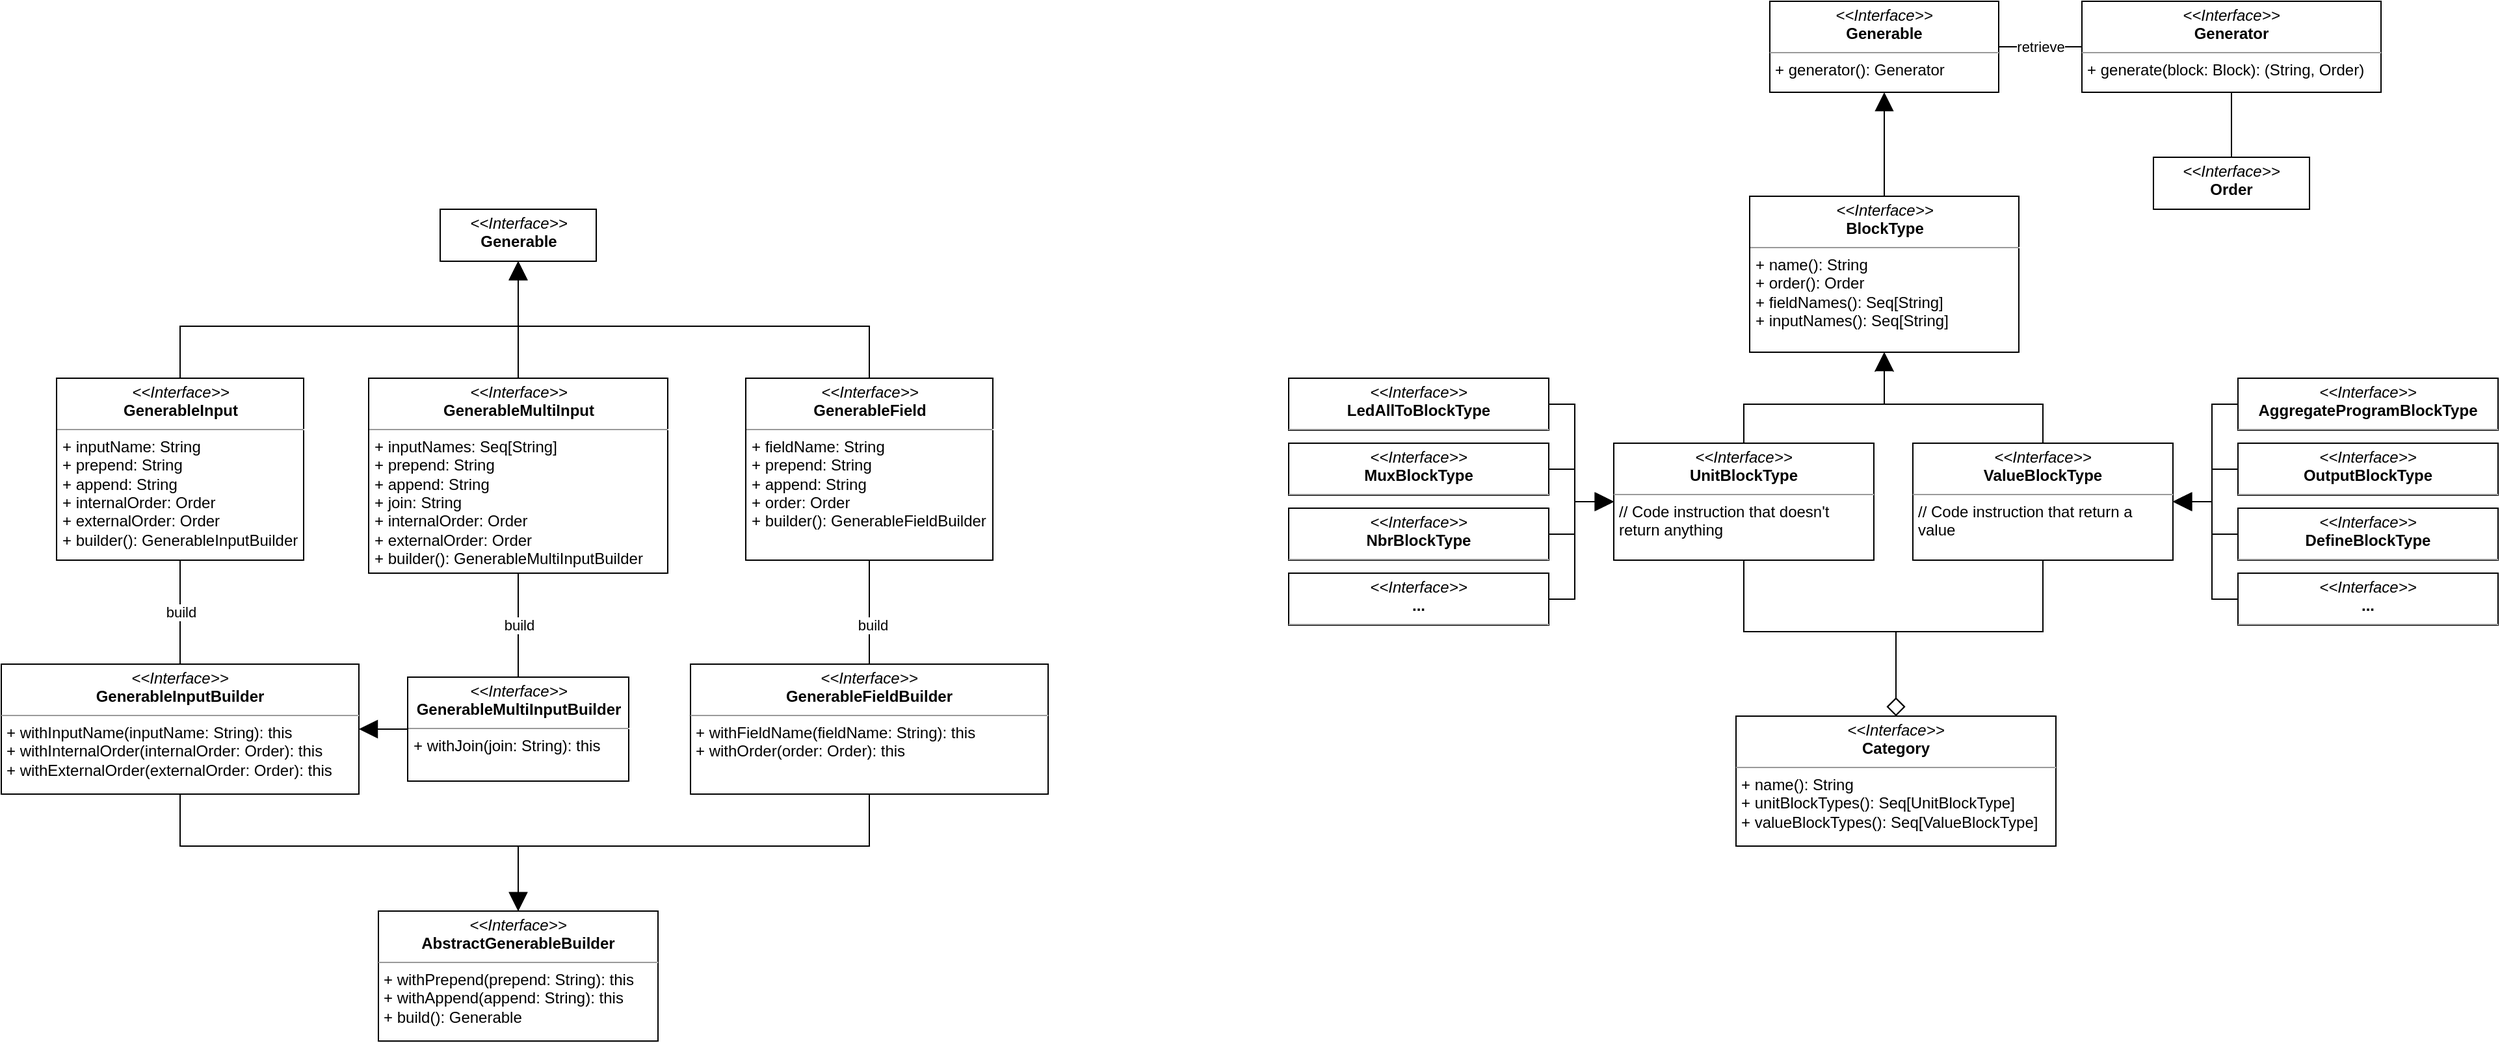 <mxfile version="18.0.2" type="github" pages="2">
  <diagram id="RvHfQZCGcCcL5Ybzd2NQ" name="Classes">
    <mxGraphModel dx="2484" dy="409" grid="1" gridSize="10" guides="1" tooltips="1" connect="1" arrows="1" fold="1" page="1" pageScale="1" pageWidth="827" pageHeight="1169" math="0" shadow="0">
      <root>
        <mxCell id="0" />
        <mxCell id="1" parent="0" />
        <mxCell id="lZBlm6j0ylisTsFuR0oZ-8" value="retrieve" style="edgeStyle=orthogonalEdgeStyle;rounded=0;orthogonalLoop=1;jettySize=auto;html=1;exitX=1;exitY=0.5;exitDx=0;exitDy=0;endArrow=none;endFill=0;" edge="1" parent="1" source="lZBlm6j0ylisTsFuR0oZ-1" target="lZBlm6j0ylisTsFuR0oZ-5">
          <mxGeometry relative="1" as="geometry" />
        </mxCell>
        <mxCell id="lZBlm6j0ylisTsFuR0oZ-1" value="&lt;p style=&quot;margin:0px;margin-top:4px;text-align:center;&quot;&gt;&lt;i&gt;&amp;lt;&amp;lt;Interface&amp;gt;&amp;gt;&lt;/i&gt;&lt;br&gt;&lt;b&gt;Generable&lt;/b&gt;&lt;/p&gt;&lt;hr size=&quot;1&quot;&gt;&lt;p style=&quot;margin:0px;margin-left:4px;&quot;&gt;+ generator(): Generator&lt;/p&gt;" style="verticalAlign=top;align=left;overflow=fill;fontSize=12;fontFamily=Helvetica;html=1;" vertex="1" parent="1">
          <mxGeometry x="210" y="220" width="176" height="70" as="geometry" />
        </mxCell>
        <mxCell id="lZBlm6j0ylisTsFuR0oZ-37" style="edgeStyle=orthogonalEdgeStyle;rounded=0;orthogonalLoop=1;jettySize=auto;html=1;exitX=0.5;exitY=1;exitDx=0;exitDy=0;entryX=0.5;entryY=0;entryDx=0;entryDy=0;startArrow=none;startFill=0;endArrow=none;endFill=0;startSize=12;endSize=12;" edge="1" parent="1" source="lZBlm6j0ylisTsFuR0oZ-5" target="lZBlm6j0ylisTsFuR0oZ-6">
          <mxGeometry relative="1" as="geometry" />
        </mxCell>
        <mxCell id="lZBlm6j0ylisTsFuR0oZ-5" value="&lt;p style=&quot;margin:0px;margin-top:4px;text-align:center;&quot;&gt;&lt;i&gt;&amp;lt;&amp;lt;Interface&amp;gt;&amp;gt;&lt;/i&gt;&lt;br&gt;&lt;b&gt;Generator&lt;/b&gt;&lt;br&gt;&lt;/p&gt;&lt;hr size=&quot;1&quot;&gt;&lt;p style=&quot;margin:0px;margin-left:4px;&quot;&gt;+ generate(block: Block): (String, Order)&lt;br&gt;&lt;/p&gt;" style="verticalAlign=top;align=left;overflow=fill;fontSize=12;fontFamily=Helvetica;html=1;" vertex="1" parent="1">
          <mxGeometry x="450" y="220" width="230" height="70" as="geometry" />
        </mxCell>
        <mxCell id="lZBlm6j0ylisTsFuR0oZ-6" value="&lt;p style=&quot;margin:0px;margin-top:4px;text-align:center;&quot;&gt;&lt;i&gt;&amp;lt;&amp;lt;Interface&amp;gt;&amp;gt;&lt;/i&gt;&lt;br&gt;&lt;b&gt;Order&lt;/b&gt;&lt;/p&gt;&lt;p style=&quot;margin:0px;margin-left:4px;&quot;&gt;&lt;br&gt;&lt;/p&gt;" style="verticalAlign=top;align=left;overflow=fill;fontSize=12;fontFamily=Helvetica;html=1;" vertex="1" parent="1">
          <mxGeometry x="505" y="340" width="120" height="40" as="geometry" />
        </mxCell>
        <mxCell id="lZBlm6j0ylisTsFuR0oZ-10" style="edgeStyle=orthogonalEdgeStyle;rounded=0;orthogonalLoop=1;jettySize=auto;html=1;exitX=0.5;exitY=0;exitDx=0;exitDy=0;entryX=0.5;entryY=1;entryDx=0;entryDy=0;endArrow=block;endFill=1;endSize=12;" edge="1" parent="1" source="lZBlm6j0ylisTsFuR0oZ-9" target="lZBlm6j0ylisTsFuR0oZ-1">
          <mxGeometry relative="1" as="geometry" />
        </mxCell>
        <mxCell id="lZBlm6j0ylisTsFuR0oZ-9" value="&lt;p style=&quot;margin:0px;margin-top:4px;text-align:center;&quot;&gt;&lt;i&gt;&amp;lt;&amp;lt;Interface&amp;gt;&amp;gt;&lt;/i&gt;&lt;br&gt;&lt;b&gt;BlockType&lt;/b&gt;&lt;/p&gt;&lt;hr size=&quot;1&quot;&gt;&lt;p style=&quot;margin:0px;margin-left:4px;&quot;&gt;+ name(): String&lt;/p&gt;&lt;p style=&quot;margin:0px;margin-left:4px;&quot;&gt;+ order(): Order&lt;/p&gt;&lt;p style=&quot;margin:0px;margin-left:4px;&quot;&gt;+ fieldNames(): Seq[String]&lt;/p&gt;&lt;p style=&quot;margin:0px;margin-left:4px;&quot;&gt;+ inputNames(): Seq[String]&lt;/p&gt;&lt;p style=&quot;margin:0px;margin-left:4px;&quot;&gt;&lt;br&gt;&lt;/p&gt;" style="verticalAlign=top;align=left;overflow=fill;fontSize=12;fontFamily=Helvetica;html=1;" vertex="1" parent="1">
          <mxGeometry x="194.5" y="370" width="207" height="120" as="geometry" />
        </mxCell>
        <mxCell id="lZBlm6j0ylisTsFuR0oZ-13" style="edgeStyle=orthogonalEdgeStyle;rounded=0;orthogonalLoop=1;jettySize=auto;html=1;exitX=0.5;exitY=0;exitDx=0;exitDy=0;entryX=0.5;entryY=1;entryDx=0;entryDy=0;endSize=12;" edge="1" parent="1" source="lZBlm6j0ylisTsFuR0oZ-11" target="lZBlm6j0ylisTsFuR0oZ-9">
          <mxGeometry relative="1" as="geometry" />
        </mxCell>
        <mxCell id="lZBlm6j0ylisTsFuR0oZ-11" value="&lt;p style=&quot;margin:0px;margin-top:4px;text-align:center;&quot;&gt;&lt;i&gt;&amp;lt;&amp;lt;Interface&amp;gt;&amp;gt;&lt;/i&gt;&lt;br&gt;&lt;b&gt;UnitBlockType&lt;/b&gt;&lt;/p&gt;&lt;hr size=&quot;1&quot;&gt;&lt;p style=&quot;margin:0px;margin-left:4px;&quot;&gt;// Code instruction that doesn&#39;t&amp;nbsp;&lt;br&gt;return anything&lt;/p&gt;" style="verticalAlign=top;align=left;overflow=fill;fontSize=12;fontFamily=Helvetica;html=1;" vertex="1" parent="1">
          <mxGeometry x="90" y="560" width="200" height="90" as="geometry" />
        </mxCell>
        <mxCell id="lZBlm6j0ylisTsFuR0oZ-15" style="edgeStyle=orthogonalEdgeStyle;rounded=0;orthogonalLoop=1;jettySize=auto;html=1;exitX=0.5;exitY=0;exitDx=0;exitDy=0;entryX=0.5;entryY=1;entryDx=0;entryDy=0;endArrow=block;endFill=1;endSize=12;" edge="1" parent="1" source="lZBlm6j0ylisTsFuR0oZ-12" target="lZBlm6j0ylisTsFuR0oZ-9">
          <mxGeometry relative="1" as="geometry" />
        </mxCell>
        <mxCell id="lZBlm6j0ylisTsFuR0oZ-12" value="&lt;p style=&quot;margin:0px;margin-top:4px;text-align:center;&quot;&gt;&lt;i&gt;&amp;lt;&amp;lt;Interface&amp;gt;&amp;gt;&lt;/i&gt;&lt;br&gt;&lt;b&gt;ValueBlockType&lt;/b&gt;&lt;/p&gt;&lt;hr size=&quot;1&quot;&gt;&lt;p style=&quot;margin:0px;margin-left:4px;&quot;&gt;// Code instruction that return a&amp;nbsp;&lt;br&gt;value&lt;/p&gt;" style="verticalAlign=top;align=left;overflow=fill;fontSize=12;fontFamily=Helvetica;html=1;" vertex="1" parent="1">
          <mxGeometry x="320" y="560" width="200" height="90" as="geometry" />
        </mxCell>
        <mxCell id="lZBlm6j0ylisTsFuR0oZ-17" style="edgeStyle=orthogonalEdgeStyle;rounded=0;orthogonalLoop=1;jettySize=auto;html=1;exitX=0.5;exitY=0;exitDx=0;exitDy=0;entryX=0.5;entryY=1;entryDx=0;entryDy=0;endArrow=none;endFill=0;startArrow=diamond;startFill=0;startSize=12;" edge="1" parent="1" source="lZBlm6j0ylisTsFuR0oZ-16" target="lZBlm6j0ylisTsFuR0oZ-11">
          <mxGeometry relative="1" as="geometry" />
        </mxCell>
        <mxCell id="lZBlm6j0ylisTsFuR0oZ-18" style="edgeStyle=orthogonalEdgeStyle;rounded=0;orthogonalLoop=1;jettySize=auto;html=1;exitX=0.5;exitY=0;exitDx=0;exitDy=0;entryX=0.5;entryY=1;entryDx=0;entryDy=0;startArrow=diamond;startFill=0;endSize=6;startSize=12;endArrow=none;endFill=0;" edge="1" parent="1" source="lZBlm6j0ylisTsFuR0oZ-16" target="lZBlm6j0ylisTsFuR0oZ-12">
          <mxGeometry relative="1" as="geometry" />
        </mxCell>
        <mxCell id="lZBlm6j0ylisTsFuR0oZ-16" value="&lt;p style=&quot;margin:0px;margin-top:4px;text-align:center;&quot;&gt;&lt;i&gt;&amp;lt;&amp;lt;Interface&amp;gt;&amp;gt;&lt;/i&gt;&lt;br&gt;&lt;b&gt;Category&lt;/b&gt;&lt;br&gt;&lt;/p&gt;&lt;hr size=&quot;1&quot;&gt;&lt;p style=&quot;margin:0px;margin-left:4px;&quot;&gt;+ name(): String&lt;br&gt;&lt;/p&gt;&lt;p style=&quot;margin:0px;margin-left:4px;&quot;&gt;+ unitBlockTypes(): Seq[UnitBlockType]&lt;/p&gt;&lt;p style=&quot;margin:0px;margin-left:4px;&quot;&gt;+ valueBlockTypes(): Seq[ValueBlockType]&lt;/p&gt;" style="verticalAlign=top;align=left;overflow=fill;fontSize=12;fontFamily=Helvetica;html=1;" vertex="1" parent="1">
          <mxGeometry x="184" y="770" width="246" height="100" as="geometry" />
        </mxCell>
        <mxCell id="lZBlm6j0ylisTsFuR0oZ-23" style="edgeStyle=orthogonalEdgeStyle;rounded=0;orthogonalLoop=1;jettySize=auto;html=1;exitX=0;exitY=0.5;exitDx=0;exitDy=0;entryX=1;entryY=0.5;entryDx=0;entryDy=0;startArrow=none;startFill=0;endArrow=block;endFill=1;startSize=12;endSize=12;" edge="1" parent="1" source="lZBlm6j0ylisTsFuR0oZ-19" target="lZBlm6j0ylisTsFuR0oZ-12">
          <mxGeometry relative="1" as="geometry" />
        </mxCell>
        <mxCell id="lZBlm6j0ylisTsFuR0oZ-19" value="&lt;p style=&quot;margin:0px;margin-top:4px;text-align:center;&quot;&gt;&lt;i&gt;&amp;lt;&amp;lt;Interface&amp;gt;&amp;gt;&lt;/i&gt;&lt;br&gt;&lt;b&gt;AggregateProgramBlockType&lt;/b&gt;&lt;/p&gt;&lt;hr size=&quot;1&quot;&gt;&lt;p style=&quot;margin:0px;margin-left:4px;&quot;&gt;&lt;br&gt;&lt;/p&gt;" style="verticalAlign=top;align=left;overflow=fill;fontSize=12;fontFamily=Helvetica;html=1;" vertex="1" parent="1">
          <mxGeometry x="570" y="510" width="200" height="40" as="geometry" />
        </mxCell>
        <mxCell id="lZBlm6j0ylisTsFuR0oZ-24" style="edgeStyle=orthogonalEdgeStyle;rounded=0;orthogonalLoop=1;jettySize=auto;html=1;exitX=0;exitY=0.5;exitDx=0;exitDy=0;entryX=1;entryY=0.5;entryDx=0;entryDy=0;startArrow=none;startFill=0;endArrow=block;endFill=1;startSize=12;endSize=12;" edge="1" parent="1" source="lZBlm6j0ylisTsFuR0oZ-20" target="lZBlm6j0ylisTsFuR0oZ-12">
          <mxGeometry relative="1" as="geometry" />
        </mxCell>
        <mxCell id="lZBlm6j0ylisTsFuR0oZ-20" value="&lt;p style=&quot;margin:0px;margin-top:4px;text-align:center;&quot;&gt;&lt;i&gt;&amp;lt;&amp;lt;Interface&amp;gt;&amp;gt;&lt;/i&gt;&lt;br&gt;&lt;b&gt;OutputBlockType&lt;/b&gt;&lt;/p&gt;&lt;hr size=&quot;1&quot;&gt;&lt;p style=&quot;margin:0px;margin-left:4px;&quot;&gt;&lt;br&gt;&lt;/p&gt;" style="verticalAlign=top;align=left;overflow=fill;fontSize=12;fontFamily=Helvetica;html=1;" vertex="1" parent="1">
          <mxGeometry x="570" y="560" width="200" height="40" as="geometry" />
        </mxCell>
        <mxCell id="lZBlm6j0ylisTsFuR0oZ-26" style="edgeStyle=orthogonalEdgeStyle;rounded=0;orthogonalLoop=1;jettySize=auto;html=1;exitX=0;exitY=0.5;exitDx=0;exitDy=0;entryX=1;entryY=0.5;entryDx=0;entryDy=0;startArrow=none;startFill=0;endArrow=block;endFill=1;startSize=12;endSize=12;" edge="1" parent="1" source="lZBlm6j0ylisTsFuR0oZ-21" target="lZBlm6j0ylisTsFuR0oZ-12">
          <mxGeometry relative="1" as="geometry" />
        </mxCell>
        <mxCell id="lZBlm6j0ylisTsFuR0oZ-21" value="&lt;p style=&quot;margin:0px;margin-top:4px;text-align:center;&quot;&gt;&lt;i&gt;&amp;lt;&amp;lt;Interface&amp;gt;&amp;gt;&lt;/i&gt;&lt;br&gt;&lt;b&gt;DefineBlockType&lt;/b&gt;&lt;/p&gt;&lt;hr size=&quot;1&quot;&gt;&lt;p style=&quot;margin:0px;margin-left:4px;&quot;&gt;&lt;br&gt;&lt;/p&gt;" style="verticalAlign=top;align=left;overflow=fill;fontSize=12;fontFamily=Helvetica;html=1;" vertex="1" parent="1">
          <mxGeometry x="570" y="610" width="200" height="40" as="geometry" />
        </mxCell>
        <mxCell id="lZBlm6j0ylisTsFuR0oZ-27" style="edgeStyle=orthogonalEdgeStyle;rounded=0;orthogonalLoop=1;jettySize=auto;html=1;exitX=0;exitY=0.5;exitDx=0;exitDy=0;entryX=1;entryY=0.5;entryDx=0;entryDy=0;startArrow=none;startFill=0;endArrow=block;endFill=1;startSize=12;endSize=12;" edge="1" parent="1" source="lZBlm6j0ylisTsFuR0oZ-22" target="lZBlm6j0ylisTsFuR0oZ-12">
          <mxGeometry relative="1" as="geometry" />
        </mxCell>
        <mxCell id="lZBlm6j0ylisTsFuR0oZ-22" value="&lt;p style=&quot;margin:0px;margin-top:4px;text-align:center;&quot;&gt;&lt;i&gt;&amp;lt;&amp;lt;Interface&amp;gt;&amp;gt;&lt;/i&gt;&lt;br&gt;&lt;b&gt;...&lt;/b&gt;&lt;/p&gt;&lt;hr size=&quot;1&quot;&gt;&lt;p style=&quot;margin:0px;margin-left:4px;&quot;&gt;&lt;br&gt;&lt;/p&gt;" style="verticalAlign=top;align=left;overflow=fill;fontSize=12;fontFamily=Helvetica;html=1;" vertex="1" parent="1">
          <mxGeometry x="570" y="660" width="200" height="40" as="geometry" />
        </mxCell>
        <mxCell id="lZBlm6j0ylisTsFuR0oZ-33" style="edgeStyle=orthogonalEdgeStyle;rounded=0;orthogonalLoop=1;jettySize=auto;html=1;exitX=1;exitY=0.5;exitDx=0;exitDy=0;entryX=0;entryY=0.5;entryDx=0;entryDy=0;startArrow=none;startFill=0;endArrow=block;endFill=1;startSize=12;endSize=12;" edge="1" parent="1" source="lZBlm6j0ylisTsFuR0oZ-28" target="lZBlm6j0ylisTsFuR0oZ-11">
          <mxGeometry relative="1" as="geometry" />
        </mxCell>
        <mxCell id="lZBlm6j0ylisTsFuR0oZ-28" value="&lt;p style=&quot;margin:0px;margin-top:4px;text-align:center;&quot;&gt;&lt;i&gt;&amp;lt;&amp;lt;Interface&amp;gt;&amp;gt;&lt;/i&gt;&lt;br&gt;&lt;b&gt;LedAllToBlockType&lt;/b&gt;&lt;/p&gt;&lt;hr size=&quot;1&quot;&gt;&lt;p style=&quot;margin:0px;margin-left:4px;&quot;&gt;&lt;br&gt;&lt;/p&gt;" style="verticalAlign=top;align=left;overflow=fill;fontSize=12;fontFamily=Helvetica;html=1;" vertex="1" parent="1">
          <mxGeometry x="-160" y="510" width="200" height="40" as="geometry" />
        </mxCell>
        <mxCell id="lZBlm6j0ylisTsFuR0oZ-35" style="edgeStyle=orthogonalEdgeStyle;rounded=0;orthogonalLoop=1;jettySize=auto;html=1;exitX=1;exitY=0.5;exitDx=0;exitDy=0;entryX=0;entryY=0.5;entryDx=0;entryDy=0;startArrow=none;startFill=0;endArrow=block;endFill=1;startSize=12;endSize=12;" edge="1" parent="1" source="lZBlm6j0ylisTsFuR0oZ-29" target="lZBlm6j0ylisTsFuR0oZ-11">
          <mxGeometry relative="1" as="geometry" />
        </mxCell>
        <mxCell id="lZBlm6j0ylisTsFuR0oZ-29" value="&lt;p style=&quot;margin:0px;margin-top:4px;text-align:center;&quot;&gt;&lt;i&gt;&amp;lt;&amp;lt;Interface&amp;gt;&amp;gt;&lt;/i&gt;&lt;br&gt;&lt;b&gt;MuxBlockType&lt;/b&gt;&lt;/p&gt;&lt;hr size=&quot;1&quot;&gt;&lt;p style=&quot;margin:0px;margin-left:4px;&quot;&gt;&lt;br&gt;&lt;/p&gt;" style="verticalAlign=top;align=left;overflow=fill;fontSize=12;fontFamily=Helvetica;html=1;" vertex="1" parent="1">
          <mxGeometry x="-160" y="560" width="200" height="40" as="geometry" />
        </mxCell>
        <mxCell id="lZBlm6j0ylisTsFuR0oZ-36" style="edgeStyle=orthogonalEdgeStyle;rounded=0;orthogonalLoop=1;jettySize=auto;html=1;exitX=1;exitY=0.5;exitDx=0;exitDy=0;entryX=0;entryY=0.5;entryDx=0;entryDy=0;startArrow=none;startFill=0;endArrow=block;endFill=1;startSize=12;endSize=12;" edge="1" parent="1" source="lZBlm6j0ylisTsFuR0oZ-30" target="lZBlm6j0ylisTsFuR0oZ-11">
          <mxGeometry relative="1" as="geometry" />
        </mxCell>
        <mxCell id="lZBlm6j0ylisTsFuR0oZ-30" value="&lt;p style=&quot;margin:0px;margin-top:4px;text-align:center;&quot;&gt;&lt;i&gt;&amp;lt;&amp;lt;Interface&amp;gt;&amp;gt;&lt;/i&gt;&lt;br&gt;&lt;b&gt;NbrBlockType&lt;/b&gt;&lt;/p&gt;&lt;hr size=&quot;1&quot;&gt;&lt;p style=&quot;margin:0px;margin-left:4px;&quot;&gt;&lt;br&gt;&lt;/p&gt;" style="verticalAlign=top;align=left;overflow=fill;fontSize=12;fontFamily=Helvetica;html=1;" vertex="1" parent="1">
          <mxGeometry x="-160" y="610" width="200" height="40" as="geometry" />
        </mxCell>
        <mxCell id="lZBlm6j0ylisTsFuR0oZ-34" style="edgeStyle=orthogonalEdgeStyle;rounded=0;orthogonalLoop=1;jettySize=auto;html=1;exitX=1;exitY=0.5;exitDx=0;exitDy=0;entryX=0;entryY=0.5;entryDx=0;entryDy=0;startArrow=none;startFill=0;endArrow=block;endFill=1;startSize=12;endSize=12;" edge="1" parent="1" source="lZBlm6j0ylisTsFuR0oZ-31" target="lZBlm6j0ylisTsFuR0oZ-11">
          <mxGeometry relative="1" as="geometry" />
        </mxCell>
        <mxCell id="lZBlm6j0ylisTsFuR0oZ-31" value="&lt;p style=&quot;margin:0px;margin-top:4px;text-align:center;&quot;&gt;&lt;i&gt;&amp;lt;&amp;lt;Interface&amp;gt;&amp;gt;&lt;/i&gt;&lt;br&gt;&lt;b&gt;...&lt;/b&gt;&lt;/p&gt;&lt;hr size=&quot;1&quot;&gt;&lt;p style=&quot;margin:0px;margin-left:4px;&quot;&gt;&lt;br&gt;&lt;/p&gt;" style="verticalAlign=top;align=left;overflow=fill;fontSize=12;fontFamily=Helvetica;html=1;" vertex="1" parent="1">
          <mxGeometry x="-160" y="660" width="200" height="40" as="geometry" />
        </mxCell>
        <mxCell id="47hrpn-MGwgMzPTtNRCV-1" value="&lt;p style=&quot;margin:0px;margin-top:4px;text-align:center;&quot;&gt;&lt;i&gt;&amp;lt;&amp;lt;Interface&amp;gt;&amp;gt;&lt;/i&gt;&lt;br&gt;&lt;b&gt;AbstractGenerableBuilder&lt;/b&gt;&lt;/p&gt;&lt;hr size=&quot;1&quot;&gt;&lt;p style=&quot;margin:0px;margin-left:4px;&quot;&gt;+ withPrepend(prepend: String): this&lt;/p&gt;&lt;p style=&quot;margin:0px;margin-left:4px;&quot;&gt;+ withAppend(append: String): this&lt;/p&gt;&lt;p style=&quot;margin:0px;margin-left:4px;&quot;&gt;+ build(): Generable&lt;/p&gt;" style="verticalAlign=top;align=left;overflow=fill;fontSize=12;fontFamily=Helvetica;html=1;" vertex="1" parent="1">
          <mxGeometry x="-860" y="920" width="215" height="100" as="geometry" />
        </mxCell>
        <mxCell id="47hrpn-MGwgMzPTtNRCV-4" style="edgeStyle=orthogonalEdgeStyle;rounded=0;orthogonalLoop=1;jettySize=auto;html=1;exitX=0.5;exitY=0;exitDx=0;exitDy=0;entryX=0.5;entryY=1;entryDx=0;entryDy=0;startArrow=none;startFill=0;endArrow=block;endFill=1;startSize=12;endSize=12;" edge="1" parent="1" source="47hrpn-MGwgMzPTtNRCV-2" target="47hrpn-MGwgMzPTtNRCV-3">
          <mxGeometry relative="1" as="geometry" />
        </mxCell>
        <mxCell id="47hrpn-MGwgMzPTtNRCV-2" value="&lt;p style=&quot;margin:0px;margin-top:4px;text-align:center;&quot;&gt;&lt;i&gt;&amp;lt;&amp;lt;Interface&amp;gt;&amp;gt;&lt;/i&gt;&lt;br&gt;&lt;b&gt;GenerableInput&lt;/b&gt;&lt;/p&gt;&lt;hr size=&quot;1&quot;&gt;&lt;p style=&quot;margin:0px;margin-left:4px;&quot;&gt;+ inputName: String&lt;br&gt;&lt;/p&gt;&lt;p style=&quot;margin:0px;margin-left:4px;&quot;&gt;+ prepend: String&lt;/p&gt;&lt;p style=&quot;margin:0px;margin-left:4px;&quot;&gt;+ append: String&lt;/p&gt;&lt;p style=&quot;margin:0px;margin-left:4px;&quot;&gt;+ internalOrder: Order&lt;/p&gt;&lt;p style=&quot;margin:0px;margin-left:4px;&quot;&gt;+ externalOrder: Order&lt;/p&gt;&lt;p style=&quot;margin:0px;margin-left:4px;&quot;&gt;+ builder(): GenerableInputBuilder&lt;/p&gt;" style="verticalAlign=top;align=left;overflow=fill;fontSize=12;fontFamily=Helvetica;html=1;" vertex="1" parent="1">
          <mxGeometry x="-1107.5" y="510" width="190" height="140" as="geometry" />
        </mxCell>
        <mxCell id="47hrpn-MGwgMzPTtNRCV-3" value="&lt;p style=&quot;margin:0px;margin-top:4px;text-align:center;&quot;&gt;&lt;i&gt;&amp;lt;&amp;lt;Interface&amp;gt;&amp;gt;&lt;/i&gt;&lt;br&gt;&lt;b&gt;Generable&lt;/b&gt;&lt;/p&gt;" style="verticalAlign=top;align=left;overflow=fill;fontSize=12;fontFamily=Helvetica;html=1;" vertex="1" parent="1">
          <mxGeometry x="-812.5" y="380" width="120" height="40" as="geometry" />
        </mxCell>
        <mxCell id="47hrpn-MGwgMzPTtNRCV-6" style="edgeStyle=orthogonalEdgeStyle;rounded=0;orthogonalLoop=1;jettySize=auto;html=1;exitX=0.5;exitY=0;exitDx=0;exitDy=0;entryX=0.5;entryY=1;entryDx=0;entryDy=0;startArrow=none;startFill=0;endArrow=block;endFill=1;startSize=12;endSize=12;" edge="1" parent="1" source="47hrpn-MGwgMzPTtNRCV-5" target="47hrpn-MGwgMzPTtNRCV-3">
          <mxGeometry relative="1" as="geometry" />
        </mxCell>
        <mxCell id="47hrpn-MGwgMzPTtNRCV-5" value="&lt;p style=&quot;margin:0px;margin-top:4px;text-align:center;&quot;&gt;&lt;i&gt;&amp;lt;&amp;lt;Interface&amp;gt;&amp;gt;&lt;/i&gt;&lt;br&gt;&lt;b&gt;GenerableMultiInput&lt;/b&gt;&lt;/p&gt;&lt;hr size=&quot;1&quot;&gt;&lt;p style=&quot;margin:0px;margin-left:4px;&quot;&gt;+ inputNames: Seq[String]&lt;br&gt;&lt;/p&gt;&lt;p style=&quot;margin:0px;margin-left:4px;&quot;&gt;+ prepend: String&lt;/p&gt;&lt;p style=&quot;margin:0px;margin-left:4px;&quot;&gt;+ append: String&lt;/p&gt;&lt;p style=&quot;margin:0px;margin-left:4px;&quot;&gt;+ join: String&lt;/p&gt;&lt;p style=&quot;margin:0px;margin-left:4px;&quot;&gt;+ internalOrder: Order&lt;/p&gt;&lt;p style=&quot;margin:0px;margin-left:4px;&quot;&gt;+ externalOrder: Order&lt;/p&gt;&lt;p style=&quot;margin:0px;margin-left:4px;&quot;&gt;+ builder(): GenerableMultiInputBuilder&lt;/p&gt;" style="verticalAlign=top;align=left;overflow=fill;fontSize=12;fontFamily=Helvetica;html=1;" vertex="1" parent="1">
          <mxGeometry x="-867.5" y="510" width="230" height="150" as="geometry" />
        </mxCell>
        <mxCell id="47hrpn-MGwgMzPTtNRCV-8" style="edgeStyle=orthogonalEdgeStyle;rounded=0;orthogonalLoop=1;jettySize=auto;html=1;exitX=0.5;exitY=0;exitDx=0;exitDy=0;entryX=0.5;entryY=1;entryDx=0;entryDy=0;startArrow=none;startFill=0;endArrow=block;endFill=1;startSize=12;endSize=12;" edge="1" parent="1" source="47hrpn-MGwgMzPTtNRCV-7" target="47hrpn-MGwgMzPTtNRCV-3">
          <mxGeometry relative="1" as="geometry" />
        </mxCell>
        <mxCell id="47hrpn-MGwgMzPTtNRCV-7" value="&lt;p style=&quot;margin:0px;margin-top:4px;text-align:center;&quot;&gt;&lt;i&gt;&amp;lt;&amp;lt;Interface&amp;gt;&amp;gt;&lt;/i&gt;&lt;br&gt;&lt;b&gt;GenerableField&lt;/b&gt;&lt;/p&gt;&lt;hr size=&quot;1&quot;&gt;&lt;p style=&quot;margin:0px;margin-left:4px;&quot;&gt;+ fieldName: String&lt;br&gt;&lt;/p&gt;&lt;p style=&quot;margin:0px;margin-left:4px;&quot;&gt;+ prepend: String&lt;/p&gt;&lt;p style=&quot;margin:0px;margin-left:4px;&quot;&gt;+ append: String&lt;/p&gt;&lt;p style=&quot;margin:0px;margin-left:4px;&quot;&gt;+ order: Order&lt;/p&gt;&lt;p style=&quot;margin:0px;margin-left:4px;&quot;&gt;+ builder(): GenerableFieldBuilder&lt;/p&gt;" style="verticalAlign=top;align=left;overflow=fill;fontSize=12;fontFamily=Helvetica;html=1;" vertex="1" parent="1">
          <mxGeometry x="-577.5" y="510" width="190" height="140" as="geometry" />
        </mxCell>
        <mxCell id="47hrpn-MGwgMzPTtNRCV-10" style="edgeStyle=orthogonalEdgeStyle;rounded=0;orthogonalLoop=1;jettySize=auto;html=1;exitX=0.5;exitY=1;exitDx=0;exitDy=0;entryX=0.5;entryY=0;entryDx=0;entryDy=0;startArrow=none;startFill=0;endArrow=block;endFill=1;startSize=12;endSize=12;" edge="1" parent="1" source="47hrpn-MGwgMzPTtNRCV-9" target="47hrpn-MGwgMzPTtNRCV-1">
          <mxGeometry relative="1" as="geometry" />
        </mxCell>
        <mxCell id="47hrpn-MGwgMzPTtNRCV-15" value="build" style="edgeStyle=orthogonalEdgeStyle;rounded=0;orthogonalLoop=1;jettySize=auto;html=1;exitX=0.5;exitY=0;exitDx=0;exitDy=0;entryX=0.5;entryY=1;entryDx=0;entryDy=0;startArrow=none;startFill=0;endArrow=none;endFill=0;startSize=12;endSize=12;" edge="1" parent="1" source="47hrpn-MGwgMzPTtNRCV-9" target="47hrpn-MGwgMzPTtNRCV-2">
          <mxGeometry relative="1" as="geometry" />
        </mxCell>
        <mxCell id="47hrpn-MGwgMzPTtNRCV-9" value="&lt;p style=&quot;margin:0px;margin-top:4px;text-align:center;&quot;&gt;&lt;i&gt;&amp;lt;&amp;lt;Interface&amp;gt;&amp;gt;&lt;/i&gt;&lt;br&gt;&lt;b&gt;GenerableInputBuilder&lt;/b&gt;&lt;/p&gt;&lt;hr size=&quot;1&quot;&gt;&lt;p style=&quot;margin:0px;margin-left:4px;&quot;&gt;+ withInputName(inputName: String): this&lt;br&gt;&lt;/p&gt;&lt;p style=&quot;margin:0px;margin-left:4px;&quot;&gt;+ withInternalOrder(internalOrder: Order): this&lt;/p&gt;&lt;p style=&quot;margin:0px;margin-left:4px;&quot;&gt;+ withExternalOrder(externalOrder: Order): this&lt;/p&gt;" style="verticalAlign=top;align=left;overflow=fill;fontSize=12;fontFamily=Helvetica;html=1;" vertex="1" parent="1">
          <mxGeometry x="-1150" y="730" width="275" height="100" as="geometry" />
        </mxCell>
        <mxCell id="47hrpn-MGwgMzPTtNRCV-12" style="edgeStyle=orthogonalEdgeStyle;rounded=0;orthogonalLoop=1;jettySize=auto;html=1;exitX=0;exitY=0.5;exitDx=0;exitDy=0;entryX=1;entryY=0.5;entryDx=0;entryDy=0;startArrow=none;startFill=0;endArrow=block;endFill=1;startSize=12;endSize=12;" edge="1" parent="1" source="47hrpn-MGwgMzPTtNRCV-11" target="47hrpn-MGwgMzPTtNRCV-9">
          <mxGeometry relative="1" as="geometry" />
        </mxCell>
        <mxCell id="47hrpn-MGwgMzPTtNRCV-16" value="build" style="edgeStyle=orthogonalEdgeStyle;rounded=0;orthogonalLoop=1;jettySize=auto;html=1;exitX=0.5;exitY=0;exitDx=0;exitDy=0;entryX=0.5;entryY=1;entryDx=0;entryDy=0;startArrow=none;startFill=0;endArrow=none;endFill=0;startSize=12;endSize=12;" edge="1" parent="1" source="47hrpn-MGwgMzPTtNRCV-11" target="47hrpn-MGwgMzPTtNRCV-5">
          <mxGeometry relative="1" as="geometry" />
        </mxCell>
        <mxCell id="47hrpn-MGwgMzPTtNRCV-11" value="&lt;p style=&quot;margin:0px;margin-top:4px;text-align:center;&quot;&gt;&lt;i&gt;&amp;lt;&amp;lt;Interface&amp;gt;&amp;gt;&lt;/i&gt;&lt;br&gt;&lt;b&gt;GenerableMultiInputBuilder&lt;/b&gt;&lt;/p&gt;&lt;hr size=&quot;1&quot;&gt;&lt;p style=&quot;margin:0px;margin-left:4px;&quot;&gt;+ withJoin(join: String): this&lt;/p&gt;" style="verticalAlign=top;align=left;overflow=fill;fontSize=12;fontFamily=Helvetica;html=1;" vertex="1" parent="1">
          <mxGeometry x="-837.5" y="740" width="170" height="80" as="geometry" />
        </mxCell>
        <mxCell id="47hrpn-MGwgMzPTtNRCV-14" style="edgeStyle=orthogonalEdgeStyle;rounded=0;orthogonalLoop=1;jettySize=auto;html=1;exitX=0.5;exitY=1;exitDx=0;exitDy=0;entryX=0.5;entryY=0;entryDx=0;entryDy=0;startArrow=none;startFill=0;endArrow=block;endFill=1;startSize=12;endSize=12;" edge="1" parent="1" source="47hrpn-MGwgMzPTtNRCV-13" target="47hrpn-MGwgMzPTtNRCV-1">
          <mxGeometry relative="1" as="geometry" />
        </mxCell>
        <mxCell id="47hrpn-MGwgMzPTtNRCV-17" style="edgeStyle=orthogonalEdgeStyle;rounded=0;orthogonalLoop=1;jettySize=auto;html=1;exitX=0.5;exitY=0;exitDx=0;exitDy=0;entryX=0.5;entryY=1;entryDx=0;entryDy=0;startArrow=none;startFill=0;endArrow=none;endFill=0;startSize=12;endSize=12;" edge="1" parent="1" source="47hrpn-MGwgMzPTtNRCV-13" target="47hrpn-MGwgMzPTtNRCV-7">
          <mxGeometry relative="1" as="geometry" />
        </mxCell>
        <mxCell id="47hrpn-MGwgMzPTtNRCV-18" value="build" style="edgeLabel;html=1;align=center;verticalAlign=middle;resizable=0;points=[];" vertex="1" connectable="0" parent="47hrpn-MGwgMzPTtNRCV-17">
          <mxGeometry x="-0.249" y="-2" relative="1" as="geometry">
            <mxPoint as="offset" />
          </mxGeometry>
        </mxCell>
        <mxCell id="47hrpn-MGwgMzPTtNRCV-13" value="&lt;p style=&quot;margin:0px;margin-top:4px;text-align:center;&quot;&gt;&lt;i&gt;&amp;lt;&amp;lt;Interface&amp;gt;&amp;gt;&lt;/i&gt;&lt;br&gt;&lt;b&gt;GenerableFieldBuilder&lt;/b&gt;&lt;/p&gt;&lt;hr size=&quot;1&quot;&gt;&lt;p style=&quot;margin:0px;margin-left:4px;&quot;&gt;+ withFieldName(fieldName: String): this&lt;/p&gt;&lt;p style=&quot;margin:0px;margin-left:4px;&quot;&gt;+ withOrder(order: Order): this&lt;/p&gt;" style="verticalAlign=top;align=left;overflow=fill;fontSize=12;fontFamily=Helvetica;html=1;" vertex="1" parent="1">
          <mxGeometry x="-620" y="730" width="275" height="100" as="geometry" />
        </mxCell>
      </root>
    </mxGraphModel>
  </diagram>
  <diagram id="Lxf0rR5bvW8vAh9EXkhi" name="Configuration">
    <mxGraphModel dx="1038" dy="511" grid="1" gridSize="10" guides="1" tooltips="1" connect="1" arrows="1" fold="1" page="1" pageScale="1" pageWidth="827" pageHeight="1169" math="0" shadow="0">
      <root>
        <mxCell id="0" />
        <mxCell id="1" parent="0" />
        <mxCell id="ug78O1N0SG4-sihtugbY-6" value="App" style="verticalAlign=top;align=left;spacingTop=8;spacingLeft=2;spacingRight=12;shape=cube;size=10;direction=south;fontStyle=4;html=1;" vertex="1" parent="1">
          <mxGeometry x="202.5" y="145" width="265" height="240" as="geometry" />
        </mxCell>
        <mxCell id="ug78O1N0SG4-sihtugbY-7" value="Blockly Developer Tools" style="verticalAlign=top;align=left;spacingTop=8;spacingLeft=2;spacingRight=12;shape=cube;size=10;direction=south;fontStyle=4;html=1;" vertex="1" parent="1">
          <mxGeometry x="460" y="145" width="265" height="240" as="geometry" />
        </mxCell>
        <mxCell id="ug78O1N0SG4-sihtugbY-2" value="library.xml" style="html=1;" vertex="1" parent="1">
          <mxGeometry x="580" y="240" width="110" height="50" as="geometry" />
        </mxCell>
        <mxCell id="ug78O1N0SG4-sihtugbY-3" value="library.json" style="html=1;" vertex="1" parent="1">
          <mxGeometry x="280" y="170" width="110" height="50" as="geometry" />
        </mxCell>
        <mxCell id="ug78O1N0SG4-sihtugbY-4" value="toolbox.xml" style="html=1;" vertex="1" parent="1">
          <mxGeometry x="414" y="240" width="110" height="50" as="geometry" />
        </mxCell>
        <mxCell id="ug78O1N0SG4-sihtugbY-5" value="initialWorkspace.xml" style="html=1;" vertex="1" parent="1">
          <mxGeometry x="270" y="310" width="130" height="50" as="geometry" />
        </mxCell>
      </root>
    </mxGraphModel>
  </diagram>
</mxfile>
